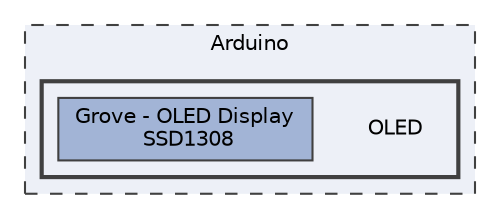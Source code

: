 digraph "Arduino/OLED"
{
 // LATEX_PDF_SIZE
  bgcolor="transparent";
  edge [fontname=Helvetica,fontsize=10,labelfontname=Helvetica,labelfontsize=10];
  node [fontname=Helvetica,fontsize=10,shape=box,height=0.2,width=0.4];
  compound=true
  subgraph clusterdir_a991eec27578c865874ede3d8ec657c2 {
    graph [ bgcolor="#edf0f7", pencolor="grey25", label="Arduino", fontname=Helvetica,fontsize=10 style="filled,dashed", URL="dir_a991eec27578c865874ede3d8ec657c2.html",tooltip=""]
  subgraph clusterdir_3794fab5b137e86defc3b383bc36d89e {
    graph [ bgcolor="#edf0f7", pencolor="grey25", label="", fontname=Helvetica,fontsize=10 style="filled,bold", URL="dir_3794fab5b137e86defc3b383bc36d89e.html",tooltip=""]
    dir_3794fab5b137e86defc3b383bc36d89e [shape=plaintext, label="OLED"];
  dir_7221c0572eda300b94b95adbac784571 [label="Grove - OLED Display\l SSD1308", fillcolor="#a2b4d6", color="grey25", style="filled", URL="dir_7221c0572eda300b94b95adbac784571.html",tooltip=""];
  }
  }
}
